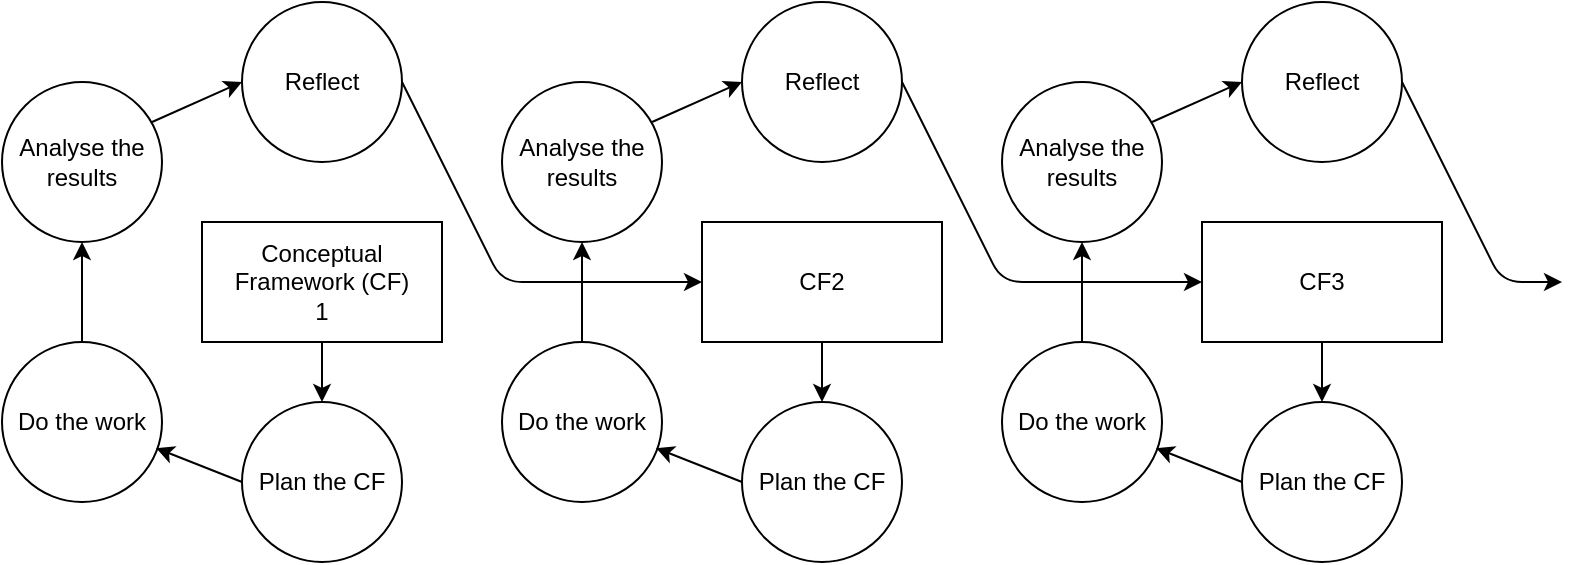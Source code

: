 <mxfile version="13.6.6" type="device"><diagram id="HH050Dd4dTisDPRQHijS" name="Page-1"><mxGraphModel dx="1422" dy="762" grid="1" gridSize="10" guides="1" tooltips="1" connect="1" arrows="1" fold="1" page="1" pageScale="1" pageWidth="827" pageHeight="1169" math="0" shadow="0"><root><mxCell id="0"/><mxCell id="1" parent="0"/><mxCell id="b-Y_G3OnW-uRtdvekuyT-1" value="Conceptual Framework (CF)&lt;br&gt;1" style="rounded=0;whiteSpace=wrap;html=1;" parent="1" vertex="1"><mxGeometry x="140" y="220" width="120" height="60" as="geometry"/></mxCell><mxCell id="b-Y_G3OnW-uRtdvekuyT-3" value="Plan the CF" style="ellipse;whiteSpace=wrap;html=1;aspect=fixed;" parent="1" vertex="1"><mxGeometry x="160" y="310" width="80" height="80" as="geometry"/></mxCell><mxCell id="b-Y_G3OnW-uRtdvekuyT-4" value="Do the work" style="ellipse;whiteSpace=wrap;html=1;aspect=fixed;" parent="1" vertex="1"><mxGeometry x="40" y="280" width="80" height="80" as="geometry"/></mxCell><mxCell id="b-Y_G3OnW-uRtdvekuyT-5" value="Analyse the results" style="ellipse;whiteSpace=wrap;html=1;aspect=fixed;" parent="1" vertex="1"><mxGeometry x="40" y="150" width="80" height="80" as="geometry"/></mxCell><mxCell id="b-Y_G3OnW-uRtdvekuyT-6" value="Reflect" style="ellipse;whiteSpace=wrap;html=1;aspect=fixed;" parent="1" vertex="1"><mxGeometry x="160" y="110" width="80" height="80" as="geometry"/></mxCell><mxCell id="b-Y_G3OnW-uRtdvekuyT-7" value="" style="endArrow=classic;html=1;exitX=0.5;exitY=1;exitDx=0;exitDy=0;entryX=0.5;entryY=0;entryDx=0;entryDy=0;" parent="1" source="b-Y_G3OnW-uRtdvekuyT-1" target="b-Y_G3OnW-uRtdvekuyT-3" edge="1"><mxGeometry width="50" height="50" relative="1" as="geometry"><mxPoint x="390" y="330" as="sourcePoint"/><mxPoint x="440" y="280" as="targetPoint"/></mxGeometry></mxCell><mxCell id="b-Y_G3OnW-uRtdvekuyT-8" value="" style="endArrow=classic;html=1;exitX=0;exitY=0.5;exitDx=0;exitDy=0;entryX=0.963;entryY=0.663;entryDx=0;entryDy=0;entryPerimeter=0;" parent="1" source="b-Y_G3OnW-uRtdvekuyT-3" target="b-Y_G3OnW-uRtdvekuyT-4" edge="1"><mxGeometry width="50" height="50" relative="1" as="geometry"><mxPoint x="210" y="290" as="sourcePoint"/><mxPoint x="210" y="320" as="targetPoint"/></mxGeometry></mxCell><mxCell id="b-Y_G3OnW-uRtdvekuyT-10" value="" style="endArrow=classic;html=1;entryX=0.5;entryY=1;entryDx=0;entryDy=0;exitX=0.5;exitY=0;exitDx=0;exitDy=0;" parent="1" source="b-Y_G3OnW-uRtdvekuyT-4" target="b-Y_G3OnW-uRtdvekuyT-5" edge="1"><mxGeometry width="50" height="50" relative="1" as="geometry"><mxPoint x="390" y="330" as="sourcePoint"/><mxPoint x="440" y="280" as="targetPoint"/></mxGeometry></mxCell><mxCell id="b-Y_G3OnW-uRtdvekuyT-12" value="" style="endArrow=classic;html=1;exitX=0.938;exitY=0.25;exitDx=0;exitDy=0;exitPerimeter=0;entryX=0;entryY=0.5;entryDx=0;entryDy=0;" parent="1" source="b-Y_G3OnW-uRtdvekuyT-5" target="b-Y_G3OnW-uRtdvekuyT-6" edge="1"><mxGeometry width="50" height="50" relative="1" as="geometry"><mxPoint x="110" y="190" as="sourcePoint"/><mxPoint x="160" y="140" as="targetPoint"/></mxGeometry></mxCell><mxCell id="b-Y_G3OnW-uRtdvekuyT-13" value="CF2" style="rounded=0;whiteSpace=wrap;html=1;" parent="1" vertex="1"><mxGeometry x="390" y="220" width="120" height="60" as="geometry"/></mxCell><mxCell id="b-Y_G3OnW-uRtdvekuyT-14" value="Plan the CF" style="ellipse;whiteSpace=wrap;html=1;aspect=fixed;" parent="1" vertex="1"><mxGeometry x="410" y="310" width="80" height="80" as="geometry"/></mxCell><mxCell id="b-Y_G3OnW-uRtdvekuyT-15" value="Do the work" style="ellipse;whiteSpace=wrap;html=1;aspect=fixed;" parent="1" vertex="1"><mxGeometry x="290" y="280" width="80" height="80" as="geometry"/></mxCell><mxCell id="b-Y_G3OnW-uRtdvekuyT-16" value="Analyse the results" style="ellipse;whiteSpace=wrap;html=1;aspect=fixed;" parent="1" vertex="1"><mxGeometry x="290" y="150" width="80" height="80" as="geometry"/></mxCell><mxCell id="b-Y_G3OnW-uRtdvekuyT-17" value="Reflect" style="ellipse;whiteSpace=wrap;html=1;aspect=fixed;" parent="1" vertex="1"><mxGeometry x="410" y="110" width="80" height="80" as="geometry"/></mxCell><mxCell id="b-Y_G3OnW-uRtdvekuyT-18" value="" style="endArrow=classic;html=1;exitX=0.5;exitY=1;exitDx=0;exitDy=0;entryX=0.5;entryY=0;entryDx=0;entryDy=0;" parent="1" source="b-Y_G3OnW-uRtdvekuyT-13" target="b-Y_G3OnW-uRtdvekuyT-14" edge="1"><mxGeometry width="50" height="50" relative="1" as="geometry"><mxPoint x="640" y="330" as="sourcePoint"/><mxPoint x="690" y="280" as="targetPoint"/></mxGeometry></mxCell><mxCell id="b-Y_G3OnW-uRtdvekuyT-19" value="" style="endArrow=classic;html=1;exitX=0;exitY=0.5;exitDx=0;exitDy=0;entryX=0.963;entryY=0.663;entryDx=0;entryDy=0;entryPerimeter=0;" parent="1" source="b-Y_G3OnW-uRtdvekuyT-14" target="b-Y_G3OnW-uRtdvekuyT-15" edge="1"><mxGeometry width="50" height="50" relative="1" as="geometry"><mxPoint x="460" y="290" as="sourcePoint"/><mxPoint x="460" y="320" as="targetPoint"/></mxGeometry></mxCell><mxCell id="b-Y_G3OnW-uRtdvekuyT-20" value="" style="endArrow=classic;html=1;entryX=0.5;entryY=1;entryDx=0;entryDy=0;exitX=0.5;exitY=0;exitDx=0;exitDy=0;" parent="1" source="b-Y_G3OnW-uRtdvekuyT-15" target="b-Y_G3OnW-uRtdvekuyT-16" edge="1"><mxGeometry width="50" height="50" relative="1" as="geometry"><mxPoint x="640" y="330" as="sourcePoint"/><mxPoint x="690" y="280" as="targetPoint"/></mxGeometry></mxCell><mxCell id="b-Y_G3OnW-uRtdvekuyT-21" value="" style="endArrow=classic;html=1;exitX=0.938;exitY=0.25;exitDx=0;exitDy=0;exitPerimeter=0;entryX=0;entryY=0.5;entryDx=0;entryDy=0;" parent="1" source="b-Y_G3OnW-uRtdvekuyT-16" target="b-Y_G3OnW-uRtdvekuyT-17" edge="1"><mxGeometry width="50" height="50" relative="1" as="geometry"><mxPoint x="360" y="190" as="sourcePoint"/><mxPoint x="410" y="140" as="targetPoint"/></mxGeometry></mxCell><mxCell id="b-Y_G3OnW-uRtdvekuyT-22" value="" style="endArrow=classic;html=1;exitX=1;exitY=0.5;exitDx=0;exitDy=0;entryX=0;entryY=0.5;entryDx=0;entryDy=0;" parent="1" source="b-Y_G3OnW-uRtdvekuyT-6" target="b-Y_G3OnW-uRtdvekuyT-13" edge="1"><mxGeometry width="50" height="50" relative="1" as="geometry"><mxPoint x="390" y="330" as="sourcePoint"/><mxPoint x="440" y="280" as="targetPoint"/><Array as="points"><mxPoint x="290" y="250"/></Array></mxGeometry></mxCell><mxCell id="b-Y_G3OnW-uRtdvekuyT-23" value="CF3" style="rounded=0;whiteSpace=wrap;html=1;" parent="1" vertex="1"><mxGeometry x="640" y="220" width="120" height="60" as="geometry"/></mxCell><mxCell id="b-Y_G3OnW-uRtdvekuyT-24" value="Plan the CF" style="ellipse;whiteSpace=wrap;html=1;aspect=fixed;" parent="1" vertex="1"><mxGeometry x="660" y="310" width="80" height="80" as="geometry"/></mxCell><mxCell id="b-Y_G3OnW-uRtdvekuyT-25" value="Do the work" style="ellipse;whiteSpace=wrap;html=1;aspect=fixed;" parent="1" vertex="1"><mxGeometry x="540" y="280" width="80" height="80" as="geometry"/></mxCell><mxCell id="b-Y_G3OnW-uRtdvekuyT-26" value="Analyse the results" style="ellipse;whiteSpace=wrap;html=1;aspect=fixed;" parent="1" vertex="1"><mxGeometry x="540" y="150" width="80" height="80" as="geometry"/></mxCell><mxCell id="b-Y_G3OnW-uRtdvekuyT-27" value="Reflect" style="ellipse;whiteSpace=wrap;html=1;aspect=fixed;" parent="1" vertex="1"><mxGeometry x="660" y="110" width="80" height="80" as="geometry"/></mxCell><mxCell id="b-Y_G3OnW-uRtdvekuyT-28" value="" style="endArrow=classic;html=1;exitX=0.5;exitY=1;exitDx=0;exitDy=0;entryX=0.5;entryY=0;entryDx=0;entryDy=0;" parent="1" source="b-Y_G3OnW-uRtdvekuyT-23" target="b-Y_G3OnW-uRtdvekuyT-24" edge="1"><mxGeometry width="50" height="50" relative="1" as="geometry"><mxPoint x="890" y="330" as="sourcePoint"/><mxPoint x="940" y="280" as="targetPoint"/></mxGeometry></mxCell><mxCell id="b-Y_G3OnW-uRtdvekuyT-29" value="" style="endArrow=classic;html=1;exitX=0;exitY=0.5;exitDx=0;exitDy=0;entryX=0.963;entryY=0.663;entryDx=0;entryDy=0;entryPerimeter=0;" parent="1" source="b-Y_G3OnW-uRtdvekuyT-24" target="b-Y_G3OnW-uRtdvekuyT-25" edge="1"><mxGeometry width="50" height="50" relative="1" as="geometry"><mxPoint x="710" y="290" as="sourcePoint"/><mxPoint x="710" y="320" as="targetPoint"/></mxGeometry></mxCell><mxCell id="b-Y_G3OnW-uRtdvekuyT-30" value="" style="endArrow=classic;html=1;entryX=0.5;entryY=1;entryDx=0;entryDy=0;exitX=0.5;exitY=0;exitDx=0;exitDy=0;" parent="1" source="b-Y_G3OnW-uRtdvekuyT-25" target="b-Y_G3OnW-uRtdvekuyT-26" edge="1"><mxGeometry width="50" height="50" relative="1" as="geometry"><mxPoint x="890" y="330" as="sourcePoint"/><mxPoint x="940" y="280" as="targetPoint"/></mxGeometry></mxCell><mxCell id="b-Y_G3OnW-uRtdvekuyT-31" value="" style="endArrow=classic;html=1;exitX=0.938;exitY=0.25;exitDx=0;exitDy=0;exitPerimeter=0;entryX=0;entryY=0.5;entryDx=0;entryDy=0;" parent="1" source="b-Y_G3OnW-uRtdvekuyT-26" target="b-Y_G3OnW-uRtdvekuyT-27" edge="1"><mxGeometry width="50" height="50" relative="1" as="geometry"><mxPoint x="610" y="190" as="sourcePoint"/><mxPoint x="660" y="140" as="targetPoint"/></mxGeometry></mxCell><mxCell id="b-Y_G3OnW-uRtdvekuyT-32" value="" style="endArrow=classic;html=1;exitX=1;exitY=0.5;exitDx=0;exitDy=0;entryX=0;entryY=0.5;entryDx=0;entryDy=0;" parent="1" edge="1"><mxGeometry width="50" height="50" relative="1" as="geometry"><mxPoint x="490" y="150" as="sourcePoint"/><mxPoint x="640" y="250" as="targetPoint"/><Array as="points"><mxPoint x="540" y="250"/></Array></mxGeometry></mxCell><mxCell id="6Snv-ZEWEVbQ1CH1-kvo-1" value="" style="endArrow=classic;html=1;exitX=1;exitY=0.5;exitDx=0;exitDy=0;" edge="1" parent="1" source="b-Y_G3OnW-uRtdvekuyT-27"><mxGeometry width="50" height="50" relative="1" as="geometry"><mxPoint x="625.04" y="180" as="sourcePoint"/><mxPoint x="820" y="250" as="targetPoint"/><Array as="points"><mxPoint x="790" y="250"/></Array></mxGeometry></mxCell></root></mxGraphModel></diagram></mxfile>